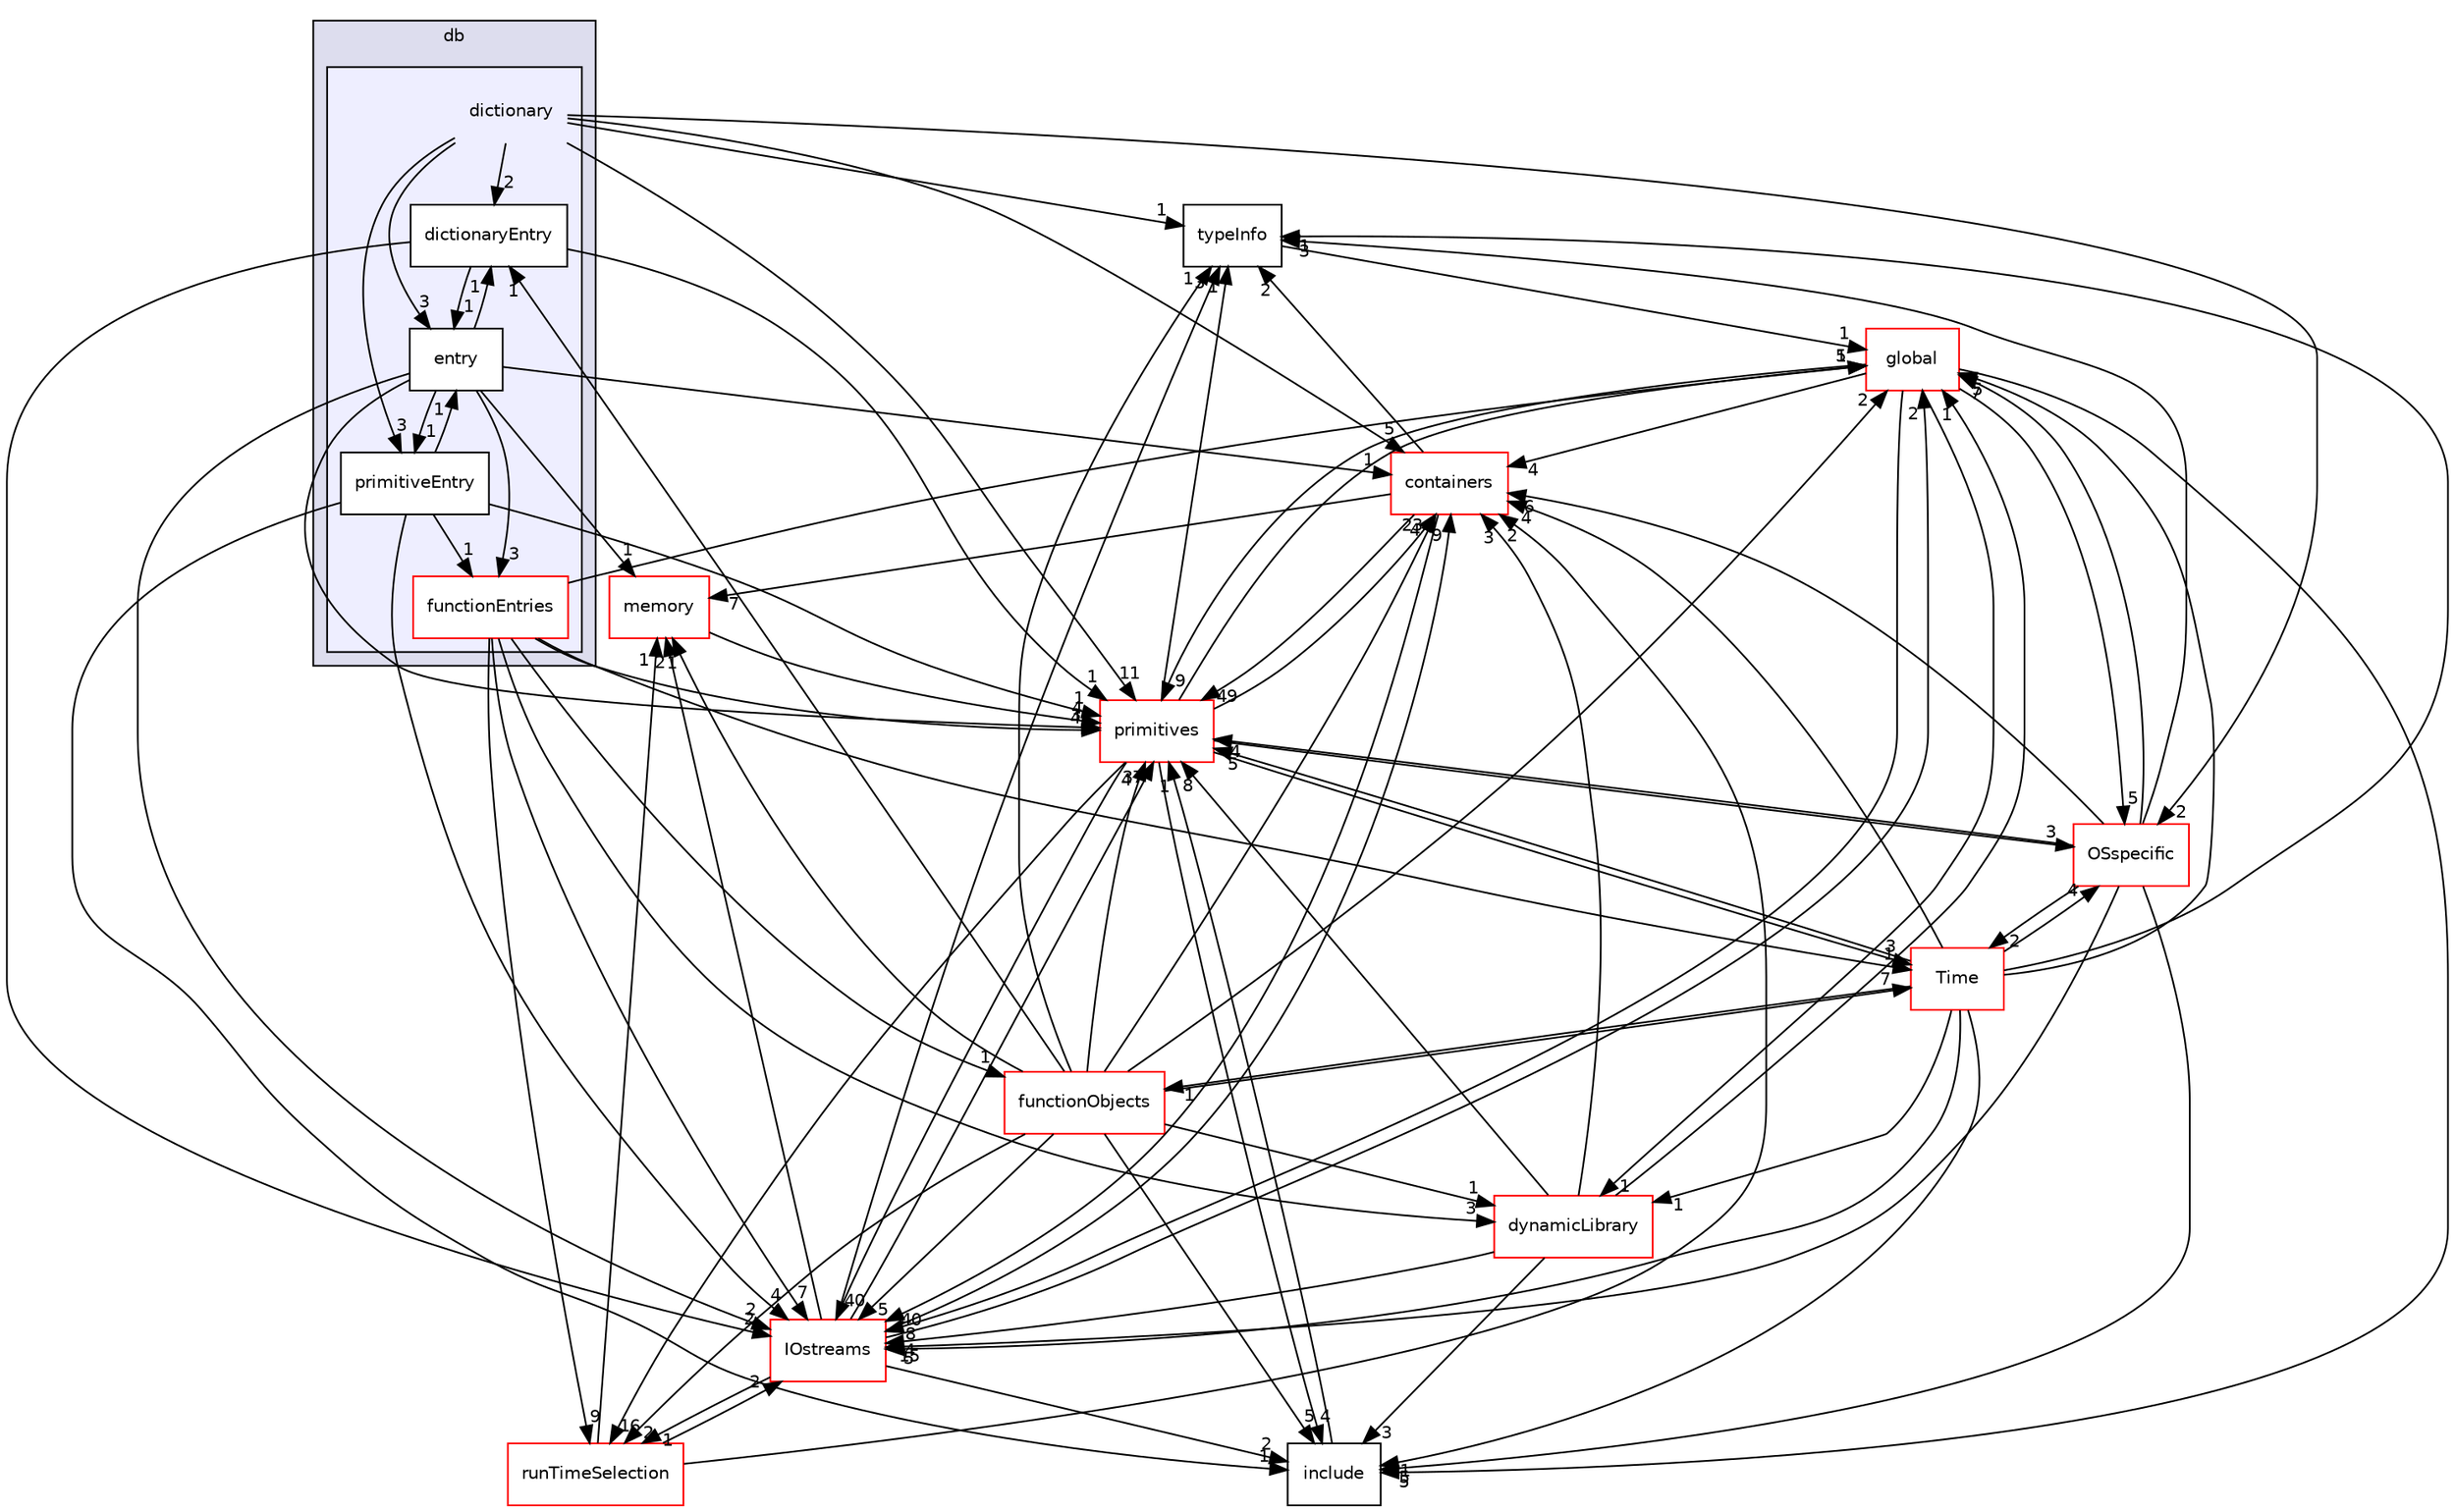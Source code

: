 digraph "src/OpenFOAM/db/dictionary" {
  bgcolor=transparent;
  compound=true
  node [ fontsize="10", fontname="Helvetica"];
  edge [ labelfontsize="10", labelfontname="Helvetica"];
  subgraph clusterdir_63c634f7a7cfd679ac26c67fb30fc32f {
    graph [ bgcolor="#ddddee", pencolor="black", label="db" fontname="Helvetica", fontsize="10", URL="dir_63c634f7a7cfd679ac26c67fb30fc32f.html"]
  subgraph clusterdir_43e4f3d5f4ba74ef6e29186317ac2bae {
    graph [ bgcolor="#eeeeff", pencolor="black", label="" URL="dir_43e4f3d5f4ba74ef6e29186317ac2bae.html"];
    dir_43e4f3d5f4ba74ef6e29186317ac2bae [shape=plaintext label="dictionary"];
    dir_ed941fe9052e18fa030c964648f4c994 [shape=box label="dictionaryEntry" color="black" fillcolor="white" style="filled" URL="dir_ed941fe9052e18fa030c964648f4c994.html"];
    dir_921060969b2ec46ffd0fdd6e3b1e6f93 [shape=box label="entry" color="black" fillcolor="white" style="filled" URL="dir_921060969b2ec46ffd0fdd6e3b1e6f93.html"];
    dir_02d80f093374efbc333e223ddfd028a9 [shape=box label="functionEntries" color="red" fillcolor="white" style="filled" URL="dir_02d80f093374efbc333e223ddfd028a9.html"];
    dir_d8be81f29ca3bc4b2de0ac4c3ba8675d [shape=box label="primitiveEntry" color="black" fillcolor="white" style="filled" URL="dir_d8be81f29ca3bc4b2de0ac4c3ba8675d.html"];
  }
  }
  dir_385a22dcc2f7120acb0f1a7a832b3b8d [shape=box label="memory" color="red" URL="dir_385a22dcc2f7120acb0f1a7a832b3b8d.html"];
  dir_44d37d0c4e72ffac3c5738348b92cda3 [shape=box label="typeInfo" URL="dir_44d37d0c4e72ffac3c5738348b92cda3.html"];
  dir_ec5b63092fb55ef516ddf05b3841c89d [shape=box label="Time" color="red" URL="dir_ec5b63092fb55ef516ddf05b3841c89d.html"];
  dir_19d0872053bde092be81d7fe3f56cbf7 [shape=box label="containers" color="red" URL="dir_19d0872053bde092be81d7fe3f56cbf7.html"];
  dir_466e4f5b4cc1582939ab4ceba36098d8 [shape=box label="IOstreams" color="red" URL="dir_466e4f5b4cc1582939ab4ceba36098d8.html"];
  dir_b1391b8691e21d3cff54e51a698f3c2b [shape=box label="functionObjects" color="red" URL="dir_b1391b8691e21d3cff54e51a698f3c2b.html"];
  dir_8583492183f4d27c76555f8f333dd07b [shape=box label="global" color="red" URL="dir_8583492183f4d27c76555f8f333dd07b.html"];
  dir_3e50f45338116b169052b428016851aa [shape=box label="primitives" color="red" URL="dir_3e50f45338116b169052b428016851aa.html"];
  dir_65d267bb6b65740acaf7d5fe4aebd101 [shape=box label="dynamicLibrary" color="red" URL="dir_65d267bb6b65740acaf7d5fe4aebd101.html"];
  dir_97107bb83a2a5bbfad7ddd584e3f301c [shape=box label="runTimeSelection" color="red" URL="dir_97107bb83a2a5bbfad7ddd584e3f301c.html"];
  dir_e954e9f5966bc1c681a414ec8bd0ee15 [shape=box label="include" URL="dir_e954e9f5966bc1c681a414ec8bd0ee15.html"];
  dir_1e7df7a7407fc4618be5c18f76eb7b99 [shape=box label="OSspecific" color="red" URL="dir_1e7df7a7407fc4618be5c18f76eb7b99.html"];
  dir_921060969b2ec46ffd0fdd6e3b1e6f93->dir_385a22dcc2f7120acb0f1a7a832b3b8d [headlabel="1", labeldistance=1.5 headhref="dir_001990_002254.html"];
  dir_921060969b2ec46ffd0fdd6e3b1e6f93->dir_ed941fe9052e18fa030c964648f4c994 [headlabel="1", labeldistance=1.5 headhref="dir_001990_001989.html"];
  dir_921060969b2ec46ffd0fdd6e3b1e6f93->dir_19d0872053bde092be81d7fe3f56cbf7 [headlabel="1", labeldistance=1.5 headhref="dir_001990_001934.html"];
  dir_921060969b2ec46ffd0fdd6e3b1e6f93->dir_d8be81f29ca3bc4b2de0ac4c3ba8675d [headlabel="1", labeldistance=1.5 headhref="dir_001990_002001.html"];
  dir_921060969b2ec46ffd0fdd6e3b1e6f93->dir_466e4f5b4cc1582939ab4ceba36098d8 [headlabel="2", labeldistance=1.5 headhref="dir_001990_002025.html"];
  dir_921060969b2ec46ffd0fdd6e3b1e6f93->dir_3e50f45338116b169052b428016851aa [headlabel="3", labeldistance=1.5 headhref="dir_001990_002358.html"];
  dir_921060969b2ec46ffd0fdd6e3b1e6f93->dir_02d80f093374efbc333e223ddfd028a9 [headlabel="3", labeldistance=1.5 headhref="dir_001990_001991.html"];
  dir_385a22dcc2f7120acb0f1a7a832b3b8d->dir_3e50f45338116b169052b428016851aa [headlabel="4", labeldistance=1.5 headhref="dir_002254_002358.html"];
  dir_44d37d0c4e72ffac3c5738348b92cda3->dir_8583492183f4d27c76555f8f333dd07b [headlabel="1", labeldistance=1.5 headhref="dir_002045_002130.html"];
  dir_ec5b63092fb55ef516ddf05b3841c89d->dir_44d37d0c4e72ffac3c5738348b92cda3 [headlabel="1", labeldistance=1.5 headhref="dir_002043_002045.html"];
  dir_ec5b63092fb55ef516ddf05b3841c89d->dir_19d0872053bde092be81d7fe3f56cbf7 [headlabel="4", labeldistance=1.5 headhref="dir_002043_001934.html"];
  dir_ec5b63092fb55ef516ddf05b3841c89d->dir_466e4f5b4cc1582939ab4ceba36098d8 [headlabel="5", labeldistance=1.5 headhref="dir_002043_002025.html"];
  dir_ec5b63092fb55ef516ddf05b3841c89d->dir_b1391b8691e21d3cff54e51a698f3c2b [headlabel="1", labeldistance=1.5 headhref="dir_002043_002007.html"];
  dir_ec5b63092fb55ef516ddf05b3841c89d->dir_8583492183f4d27c76555f8f333dd07b [headlabel="5", labeldistance=1.5 headhref="dir_002043_002130.html"];
  dir_ec5b63092fb55ef516ddf05b3841c89d->dir_3e50f45338116b169052b428016851aa [headlabel="5", labeldistance=1.5 headhref="dir_002043_002358.html"];
  dir_ec5b63092fb55ef516ddf05b3841c89d->dir_65d267bb6b65740acaf7d5fe4aebd101 [headlabel="1", labeldistance=1.5 headhref="dir_002043_002002.html"];
  dir_ec5b63092fb55ef516ddf05b3841c89d->dir_e954e9f5966bc1c681a414ec8bd0ee15 [headlabel="1", labeldistance=1.5 headhref="dir_002043_002152.html"];
  dir_ec5b63092fb55ef516ddf05b3841c89d->dir_1e7df7a7407fc4618be5c18f76eb7b99 [headlabel="4", labeldistance=1.5 headhref="dir_002043_002470.html"];
  dir_ed941fe9052e18fa030c964648f4c994->dir_921060969b2ec46ffd0fdd6e3b1e6f93 [headlabel="1", labeldistance=1.5 headhref="dir_001989_001990.html"];
  dir_ed941fe9052e18fa030c964648f4c994->dir_466e4f5b4cc1582939ab4ceba36098d8 [headlabel="2", labeldistance=1.5 headhref="dir_001989_002025.html"];
  dir_ed941fe9052e18fa030c964648f4c994->dir_3e50f45338116b169052b428016851aa [headlabel="1", labeldistance=1.5 headhref="dir_001989_002358.html"];
  dir_19d0872053bde092be81d7fe3f56cbf7->dir_385a22dcc2f7120acb0f1a7a832b3b8d [headlabel="7", labeldistance=1.5 headhref="dir_001934_002254.html"];
  dir_19d0872053bde092be81d7fe3f56cbf7->dir_44d37d0c4e72ffac3c5738348b92cda3 [headlabel="2", labeldistance=1.5 headhref="dir_001934_002045.html"];
  dir_19d0872053bde092be81d7fe3f56cbf7->dir_466e4f5b4cc1582939ab4ceba36098d8 [headlabel="40", labeldistance=1.5 headhref="dir_001934_002025.html"];
  dir_19d0872053bde092be81d7fe3f56cbf7->dir_3e50f45338116b169052b428016851aa [headlabel="49", labeldistance=1.5 headhref="dir_001934_002358.html"];
  dir_d8be81f29ca3bc4b2de0ac4c3ba8675d->dir_921060969b2ec46ffd0fdd6e3b1e6f93 [headlabel="1", labeldistance=1.5 headhref="dir_002001_001990.html"];
  dir_d8be81f29ca3bc4b2de0ac4c3ba8675d->dir_466e4f5b4cc1582939ab4ceba36098d8 [headlabel="4", labeldistance=1.5 headhref="dir_002001_002025.html"];
  dir_d8be81f29ca3bc4b2de0ac4c3ba8675d->dir_3e50f45338116b169052b428016851aa [headlabel="1", labeldistance=1.5 headhref="dir_002001_002358.html"];
  dir_d8be81f29ca3bc4b2de0ac4c3ba8675d->dir_e954e9f5966bc1c681a414ec8bd0ee15 [headlabel="1", labeldistance=1.5 headhref="dir_002001_002152.html"];
  dir_d8be81f29ca3bc4b2de0ac4c3ba8675d->dir_02d80f093374efbc333e223ddfd028a9 [headlabel="1", labeldistance=1.5 headhref="dir_002001_001991.html"];
  dir_466e4f5b4cc1582939ab4ceba36098d8->dir_385a22dcc2f7120acb0f1a7a832b3b8d [headlabel="2", labeldistance=1.5 headhref="dir_002025_002254.html"];
  dir_466e4f5b4cc1582939ab4ceba36098d8->dir_44d37d0c4e72ffac3c5738348b92cda3 [headlabel="3", labeldistance=1.5 headhref="dir_002025_002045.html"];
  dir_466e4f5b4cc1582939ab4ceba36098d8->dir_19d0872053bde092be81d7fe3f56cbf7 [headlabel="9", labeldistance=1.5 headhref="dir_002025_001934.html"];
  dir_466e4f5b4cc1582939ab4ceba36098d8->dir_8583492183f4d27c76555f8f333dd07b [headlabel="2", labeldistance=1.5 headhref="dir_002025_002130.html"];
  dir_466e4f5b4cc1582939ab4ceba36098d8->dir_3e50f45338116b169052b428016851aa [headlabel="37", labeldistance=1.5 headhref="dir_002025_002358.html"];
  dir_466e4f5b4cc1582939ab4ceba36098d8->dir_97107bb83a2a5bbfad7ddd584e3f301c [headlabel="1", labeldistance=1.5 headhref="dir_002025_002040.html"];
  dir_466e4f5b4cc1582939ab4ceba36098d8->dir_e954e9f5966bc1c681a414ec8bd0ee15 [headlabel="2", labeldistance=1.5 headhref="dir_002025_002152.html"];
  dir_b1391b8691e21d3cff54e51a698f3c2b->dir_385a22dcc2f7120acb0f1a7a832b3b8d [headlabel="1", labeldistance=1.5 headhref="dir_002007_002254.html"];
  dir_b1391b8691e21d3cff54e51a698f3c2b->dir_44d37d0c4e72ffac3c5738348b92cda3 [headlabel="1", labeldistance=1.5 headhref="dir_002007_002045.html"];
  dir_b1391b8691e21d3cff54e51a698f3c2b->dir_ec5b63092fb55ef516ddf05b3841c89d [headlabel="7", labeldistance=1.5 headhref="dir_002007_002043.html"];
  dir_b1391b8691e21d3cff54e51a698f3c2b->dir_ed941fe9052e18fa030c964648f4c994 [headlabel="1", labeldistance=1.5 headhref="dir_002007_001989.html"];
  dir_b1391b8691e21d3cff54e51a698f3c2b->dir_19d0872053bde092be81d7fe3f56cbf7 [headlabel="4", labeldistance=1.5 headhref="dir_002007_001934.html"];
  dir_b1391b8691e21d3cff54e51a698f3c2b->dir_466e4f5b4cc1582939ab4ceba36098d8 [headlabel="5", labeldistance=1.5 headhref="dir_002007_002025.html"];
  dir_b1391b8691e21d3cff54e51a698f3c2b->dir_8583492183f4d27c76555f8f333dd07b [headlabel="2", labeldistance=1.5 headhref="dir_002007_002130.html"];
  dir_b1391b8691e21d3cff54e51a698f3c2b->dir_3e50f45338116b169052b428016851aa [headlabel="4", labeldistance=1.5 headhref="dir_002007_002358.html"];
  dir_b1391b8691e21d3cff54e51a698f3c2b->dir_65d267bb6b65740acaf7d5fe4aebd101 [headlabel="1", labeldistance=1.5 headhref="dir_002007_002002.html"];
  dir_b1391b8691e21d3cff54e51a698f3c2b->dir_97107bb83a2a5bbfad7ddd584e3f301c [headlabel="2", labeldistance=1.5 headhref="dir_002007_002040.html"];
  dir_b1391b8691e21d3cff54e51a698f3c2b->dir_e954e9f5966bc1c681a414ec8bd0ee15 [headlabel="5", labeldistance=1.5 headhref="dir_002007_002152.html"];
  dir_43e4f3d5f4ba74ef6e29186317ac2bae->dir_921060969b2ec46ffd0fdd6e3b1e6f93 [headlabel="3", labeldistance=1.5 headhref="dir_001988_001990.html"];
  dir_43e4f3d5f4ba74ef6e29186317ac2bae->dir_44d37d0c4e72ffac3c5738348b92cda3 [headlabel="1", labeldistance=1.5 headhref="dir_001988_002045.html"];
  dir_43e4f3d5f4ba74ef6e29186317ac2bae->dir_ed941fe9052e18fa030c964648f4c994 [headlabel="2", labeldistance=1.5 headhref="dir_001988_001989.html"];
  dir_43e4f3d5f4ba74ef6e29186317ac2bae->dir_19d0872053bde092be81d7fe3f56cbf7 [headlabel="5", labeldistance=1.5 headhref="dir_001988_001934.html"];
  dir_43e4f3d5f4ba74ef6e29186317ac2bae->dir_d8be81f29ca3bc4b2de0ac4c3ba8675d [headlabel="3", labeldistance=1.5 headhref="dir_001988_002001.html"];
  dir_43e4f3d5f4ba74ef6e29186317ac2bae->dir_3e50f45338116b169052b428016851aa [headlabel="11", labeldistance=1.5 headhref="dir_001988_002358.html"];
  dir_43e4f3d5f4ba74ef6e29186317ac2bae->dir_1e7df7a7407fc4618be5c18f76eb7b99 [headlabel="2", labeldistance=1.5 headhref="dir_001988_002470.html"];
  dir_8583492183f4d27c76555f8f333dd07b->dir_19d0872053bde092be81d7fe3f56cbf7 [headlabel="4", labeldistance=1.5 headhref="dir_002130_001934.html"];
  dir_8583492183f4d27c76555f8f333dd07b->dir_466e4f5b4cc1582939ab4ceba36098d8 [headlabel="8", labeldistance=1.5 headhref="dir_002130_002025.html"];
  dir_8583492183f4d27c76555f8f333dd07b->dir_3e50f45338116b169052b428016851aa [headlabel="9", labeldistance=1.5 headhref="dir_002130_002358.html"];
  dir_8583492183f4d27c76555f8f333dd07b->dir_65d267bb6b65740acaf7d5fe4aebd101 [headlabel="1", labeldistance=1.5 headhref="dir_002130_002002.html"];
  dir_8583492183f4d27c76555f8f333dd07b->dir_e954e9f5966bc1c681a414ec8bd0ee15 [headlabel="5", labeldistance=1.5 headhref="dir_002130_002152.html"];
  dir_8583492183f4d27c76555f8f333dd07b->dir_1e7df7a7407fc4618be5c18f76eb7b99 [headlabel="5", labeldistance=1.5 headhref="dir_002130_002470.html"];
  dir_3e50f45338116b169052b428016851aa->dir_44d37d0c4e72ffac3c5738348b92cda3 [headlabel="1", labeldistance=1.5 headhref="dir_002358_002045.html"];
  dir_3e50f45338116b169052b428016851aa->dir_ec5b63092fb55ef516ddf05b3841c89d [headlabel="3", labeldistance=1.5 headhref="dir_002358_002043.html"];
  dir_3e50f45338116b169052b428016851aa->dir_19d0872053bde092be81d7fe3f56cbf7 [headlabel="23", labeldistance=1.5 headhref="dir_002358_001934.html"];
  dir_3e50f45338116b169052b428016851aa->dir_466e4f5b4cc1582939ab4ceba36098d8 [headlabel="40", labeldistance=1.5 headhref="dir_002358_002025.html"];
  dir_3e50f45338116b169052b428016851aa->dir_8583492183f4d27c76555f8f333dd07b [headlabel="5", labeldistance=1.5 headhref="dir_002358_002130.html"];
  dir_3e50f45338116b169052b428016851aa->dir_97107bb83a2a5bbfad7ddd584e3f301c [headlabel="16", labeldistance=1.5 headhref="dir_002358_002040.html"];
  dir_3e50f45338116b169052b428016851aa->dir_e954e9f5966bc1c681a414ec8bd0ee15 [headlabel="4", labeldistance=1.5 headhref="dir_002358_002152.html"];
  dir_3e50f45338116b169052b428016851aa->dir_1e7df7a7407fc4618be5c18f76eb7b99 [headlabel="3", labeldistance=1.5 headhref="dir_002358_002470.html"];
  dir_65d267bb6b65740acaf7d5fe4aebd101->dir_19d0872053bde092be81d7fe3f56cbf7 [headlabel="3", labeldistance=1.5 headhref="dir_002002_001934.html"];
  dir_65d267bb6b65740acaf7d5fe4aebd101->dir_466e4f5b4cc1582939ab4ceba36098d8 [headlabel="4", labeldistance=1.5 headhref="dir_002002_002025.html"];
  dir_65d267bb6b65740acaf7d5fe4aebd101->dir_8583492183f4d27c76555f8f333dd07b [headlabel="1", labeldistance=1.5 headhref="dir_002002_002130.html"];
  dir_65d267bb6b65740acaf7d5fe4aebd101->dir_3e50f45338116b169052b428016851aa [headlabel="8", labeldistance=1.5 headhref="dir_002002_002358.html"];
  dir_65d267bb6b65740acaf7d5fe4aebd101->dir_e954e9f5966bc1c681a414ec8bd0ee15 [headlabel="3", labeldistance=1.5 headhref="dir_002002_002152.html"];
  dir_97107bb83a2a5bbfad7ddd584e3f301c->dir_385a22dcc2f7120acb0f1a7a832b3b8d [headlabel="1", labeldistance=1.5 headhref="dir_002040_002254.html"];
  dir_97107bb83a2a5bbfad7ddd584e3f301c->dir_19d0872053bde092be81d7fe3f56cbf7 [headlabel="2", labeldistance=1.5 headhref="dir_002040_001934.html"];
  dir_97107bb83a2a5bbfad7ddd584e3f301c->dir_466e4f5b4cc1582939ab4ceba36098d8 [headlabel="2", labeldistance=1.5 headhref="dir_002040_002025.html"];
  dir_e954e9f5966bc1c681a414ec8bd0ee15->dir_3e50f45338116b169052b428016851aa [headlabel="1", labeldistance=1.5 headhref="dir_002152_002358.html"];
  dir_02d80f093374efbc333e223ddfd028a9->dir_ec5b63092fb55ef516ddf05b3841c89d [headlabel="1", labeldistance=1.5 headhref="dir_001991_002043.html"];
  dir_02d80f093374efbc333e223ddfd028a9->dir_466e4f5b4cc1582939ab4ceba36098d8 [headlabel="7", labeldistance=1.5 headhref="dir_001991_002025.html"];
  dir_02d80f093374efbc333e223ddfd028a9->dir_b1391b8691e21d3cff54e51a698f3c2b [headlabel="1", labeldistance=1.5 headhref="dir_001991_002007.html"];
  dir_02d80f093374efbc333e223ddfd028a9->dir_8583492183f4d27c76555f8f333dd07b [headlabel="1", labeldistance=1.5 headhref="dir_001991_002130.html"];
  dir_02d80f093374efbc333e223ddfd028a9->dir_3e50f45338116b169052b428016851aa [headlabel="4", labeldistance=1.5 headhref="dir_001991_002358.html"];
  dir_02d80f093374efbc333e223ddfd028a9->dir_65d267bb6b65740acaf7d5fe4aebd101 [headlabel="3", labeldistance=1.5 headhref="dir_001991_002002.html"];
  dir_02d80f093374efbc333e223ddfd028a9->dir_97107bb83a2a5bbfad7ddd584e3f301c [headlabel="9", labeldistance=1.5 headhref="dir_001991_002040.html"];
  dir_1e7df7a7407fc4618be5c18f76eb7b99->dir_44d37d0c4e72ffac3c5738348b92cda3 [headlabel="3", labeldistance=1.5 headhref="dir_002470_002045.html"];
  dir_1e7df7a7407fc4618be5c18f76eb7b99->dir_ec5b63092fb55ef516ddf05b3841c89d [headlabel="2", labeldistance=1.5 headhref="dir_002470_002043.html"];
  dir_1e7df7a7407fc4618be5c18f76eb7b99->dir_19d0872053bde092be81d7fe3f56cbf7 [headlabel="6", labeldistance=1.5 headhref="dir_002470_001934.html"];
  dir_1e7df7a7407fc4618be5c18f76eb7b99->dir_466e4f5b4cc1582939ab4ceba36098d8 [headlabel="15", labeldistance=1.5 headhref="dir_002470_002025.html"];
  dir_1e7df7a7407fc4618be5c18f76eb7b99->dir_8583492183f4d27c76555f8f333dd07b [headlabel="7", labeldistance=1.5 headhref="dir_002470_002130.html"];
  dir_1e7df7a7407fc4618be5c18f76eb7b99->dir_3e50f45338116b169052b428016851aa [headlabel="4", labeldistance=1.5 headhref="dir_002470_002358.html"];
  dir_1e7df7a7407fc4618be5c18f76eb7b99->dir_e954e9f5966bc1c681a414ec8bd0ee15 [headlabel="5", labeldistance=1.5 headhref="dir_002470_002152.html"];
}
